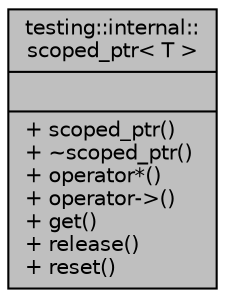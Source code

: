 digraph "testing::internal::scoped_ptr&lt; T &gt;"
{
 // LATEX_PDF_SIZE
  edge [fontname="Helvetica",fontsize="10",labelfontname="Helvetica",labelfontsize="10"];
  node [fontname="Helvetica",fontsize="10",shape=record];
  Node1 [label="{testing::internal::\lscoped_ptr\< T \>\n||+ scoped_ptr()\l+ ~scoped_ptr()\l+ operator*()\l+ operator-\>()\l+ get()\l+ release()\l+ reset()\l}",height=0.2,width=0.4,color="black", fillcolor="grey75", style="filled", fontcolor="black",tooltip=" "];
}
